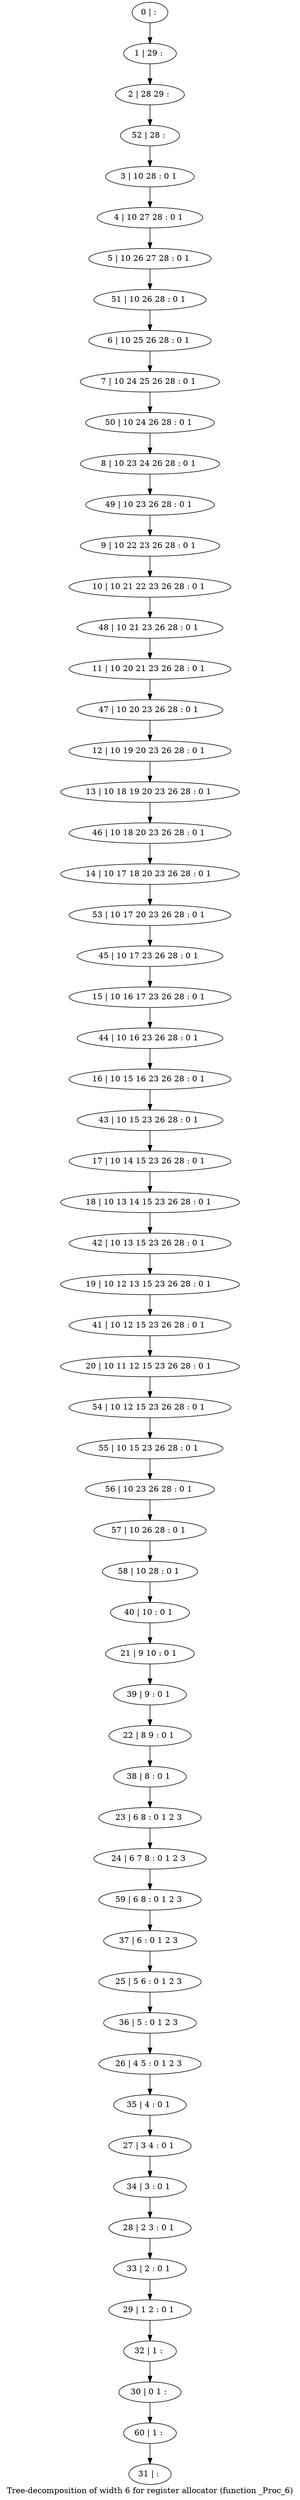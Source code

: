 digraph G {
graph [label="Tree-decomposition of width 6 for register allocator (function _Proc_6)"]
0[label="0 | : "];
1[label="1 | 29 : "];
2[label="2 | 28 29 : "];
3[label="3 | 10 28 : 0 1 "];
4[label="4 | 10 27 28 : 0 1 "];
5[label="5 | 10 26 27 28 : 0 1 "];
6[label="6 | 10 25 26 28 : 0 1 "];
7[label="7 | 10 24 25 26 28 : 0 1 "];
8[label="8 | 10 23 24 26 28 : 0 1 "];
9[label="9 | 10 22 23 26 28 : 0 1 "];
10[label="10 | 10 21 22 23 26 28 : 0 1 "];
11[label="11 | 10 20 21 23 26 28 : 0 1 "];
12[label="12 | 10 19 20 23 26 28 : 0 1 "];
13[label="13 | 10 18 19 20 23 26 28 : 0 1 "];
14[label="14 | 10 17 18 20 23 26 28 : 0 1 "];
15[label="15 | 10 16 17 23 26 28 : 0 1 "];
16[label="16 | 10 15 16 23 26 28 : 0 1 "];
17[label="17 | 10 14 15 23 26 28 : 0 1 "];
18[label="18 | 10 13 14 15 23 26 28 : 0 1 "];
19[label="19 | 10 12 13 15 23 26 28 : 0 1 "];
20[label="20 | 10 11 12 15 23 26 28 : 0 1 "];
21[label="21 | 9 10 : 0 1 "];
22[label="22 | 8 9 : 0 1 "];
23[label="23 | 6 8 : 0 1 2 3 "];
24[label="24 | 6 7 8 : 0 1 2 3 "];
25[label="25 | 5 6 : 0 1 2 3 "];
26[label="26 | 4 5 : 0 1 2 3 "];
27[label="27 | 3 4 : 0 1 "];
28[label="28 | 2 3 : 0 1 "];
29[label="29 | 1 2 : 0 1 "];
30[label="30 | 0 1 : "];
31[label="31 | : "];
32[label="32 | 1 : "];
33[label="33 | 2 : 0 1 "];
34[label="34 | 3 : 0 1 "];
35[label="35 | 4 : 0 1 "];
36[label="36 | 5 : 0 1 2 3 "];
37[label="37 | 6 : 0 1 2 3 "];
38[label="38 | 8 : 0 1 "];
39[label="39 | 9 : 0 1 "];
40[label="40 | 10 : 0 1 "];
41[label="41 | 10 12 15 23 26 28 : 0 1 "];
42[label="42 | 10 13 15 23 26 28 : 0 1 "];
43[label="43 | 10 15 23 26 28 : 0 1 "];
44[label="44 | 10 16 23 26 28 : 0 1 "];
45[label="45 | 10 17 23 26 28 : 0 1 "];
46[label="46 | 10 18 20 23 26 28 : 0 1 "];
47[label="47 | 10 20 23 26 28 : 0 1 "];
48[label="48 | 10 21 23 26 28 : 0 1 "];
49[label="49 | 10 23 26 28 : 0 1 "];
50[label="50 | 10 24 26 28 : 0 1 "];
51[label="51 | 10 26 28 : 0 1 "];
52[label="52 | 28 : "];
53[label="53 | 10 17 20 23 26 28 : 0 1 "];
54[label="54 | 10 12 15 23 26 28 : 0 1 "];
55[label="55 | 10 15 23 26 28 : 0 1 "];
56[label="56 | 10 23 26 28 : 0 1 "];
57[label="57 | 10 26 28 : 0 1 "];
58[label="58 | 10 28 : 0 1 "];
59[label="59 | 6 8 : 0 1 2 3 "];
60[label="60 | 1 : "];
0->1 ;
1->2 ;
3->4 ;
4->5 ;
6->7 ;
9->10 ;
12->13 ;
17->18 ;
23->24 ;
32->30 ;
29->32 ;
33->29 ;
28->33 ;
34->28 ;
27->34 ;
35->27 ;
26->35 ;
36->26 ;
25->36 ;
37->25 ;
38->23 ;
22->38 ;
39->22 ;
21->39 ;
40->21 ;
41->20 ;
19->41 ;
42->19 ;
18->42 ;
43->17 ;
16->43 ;
44->16 ;
15->44 ;
45->15 ;
46->14 ;
13->46 ;
47->12 ;
11->47 ;
48->11 ;
10->48 ;
49->9 ;
8->49 ;
50->8 ;
7->50 ;
51->6 ;
5->51 ;
52->3 ;
2->52 ;
53->45 ;
14->53 ;
20->54 ;
54->55 ;
55->56 ;
56->57 ;
58->40 ;
57->58 ;
59->37 ;
24->59 ;
60->31 ;
30->60 ;
}
